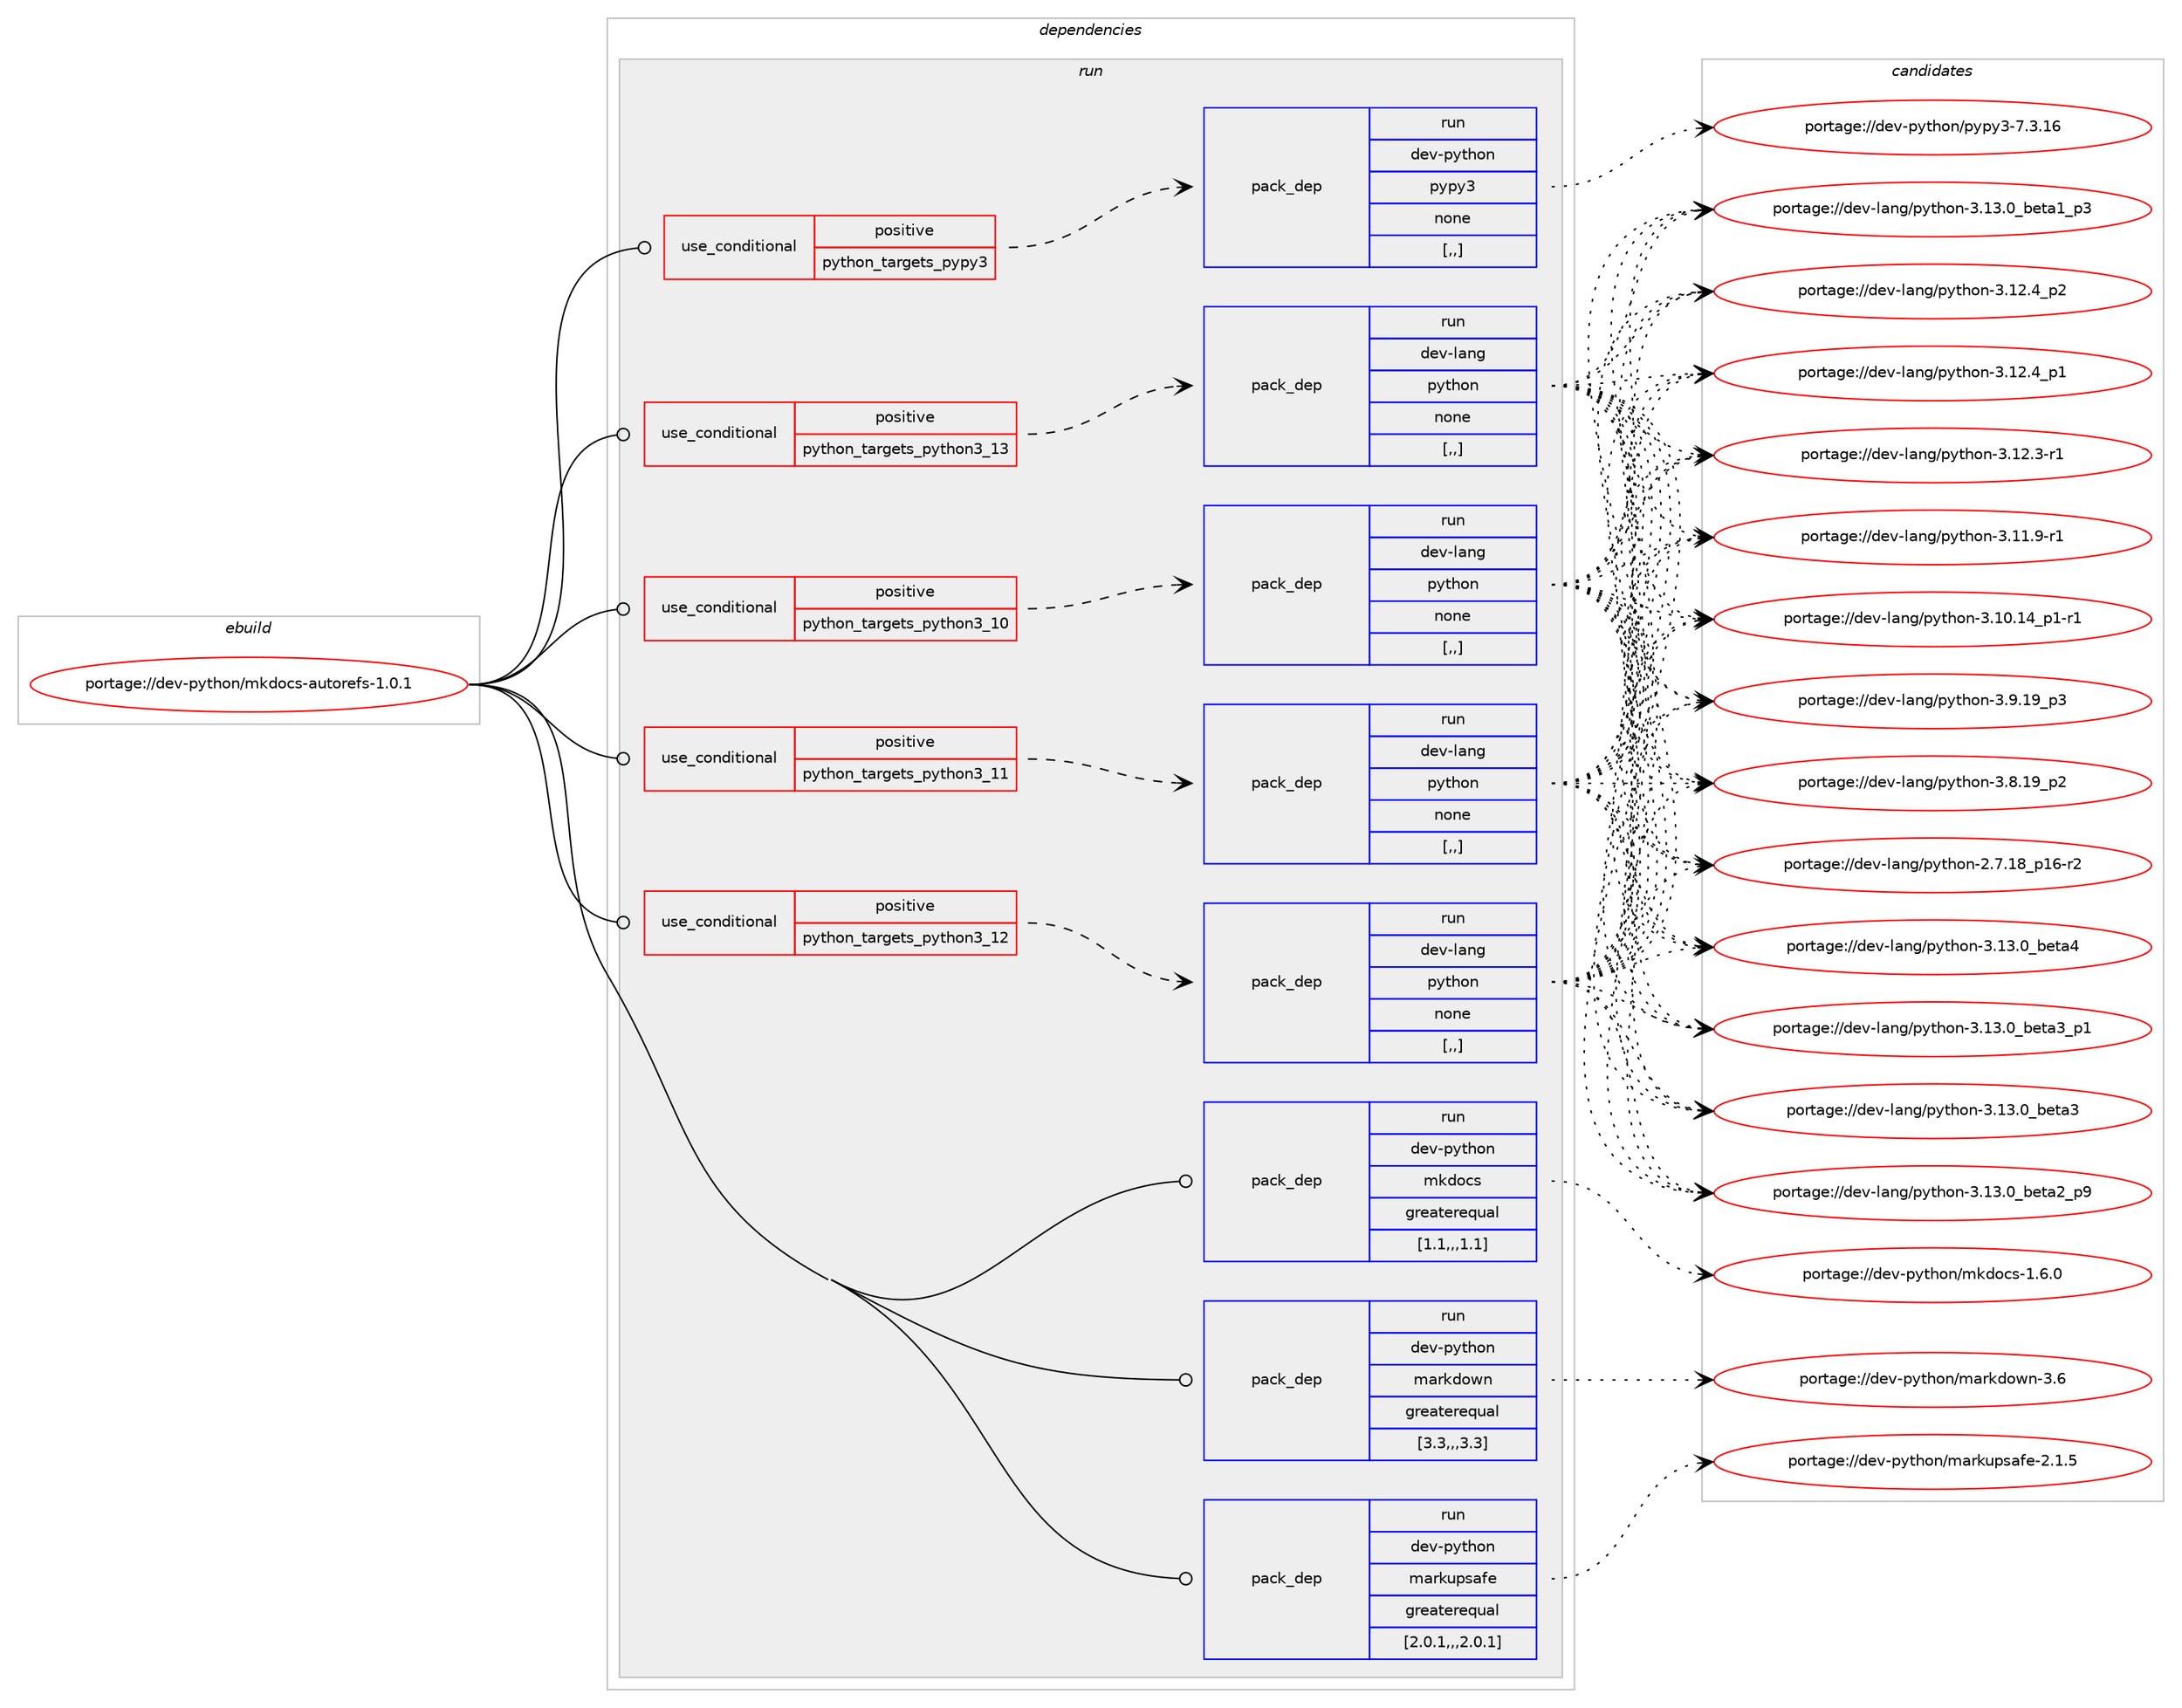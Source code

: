 digraph prolog {

# *************
# Graph options
# *************

newrank=true;
concentrate=true;
compound=true;
graph [rankdir=LR,fontname=Helvetica,fontsize=10,ranksep=1.5];#, ranksep=2.5, nodesep=0.2];
edge  [arrowhead=vee];
node  [fontname=Helvetica,fontsize=10];

# **********
# The ebuild
# **********

subgraph cluster_leftcol {
color=gray;
label=<<i>ebuild</i>>;
id [label="portage://dev-python/mkdocs-autorefs-1.0.1", color=red, width=4, href="../dev-python/mkdocs-autorefs-1.0.1.svg"];
}

# ****************
# The dependencies
# ****************

subgraph cluster_midcol {
color=gray;
label=<<i>dependencies</i>>;
subgraph cluster_compile {
fillcolor="#eeeeee";
style=filled;
label=<<i>compile</i>>;
}
subgraph cluster_compileandrun {
fillcolor="#eeeeee";
style=filled;
label=<<i>compile and run</i>>;
}
subgraph cluster_run {
fillcolor="#eeeeee";
style=filled;
label=<<i>run</i>>;
subgraph cond34929 {
dependency151616 [label=<<TABLE BORDER="0" CELLBORDER="1" CELLSPACING="0" CELLPADDING="4"><TR><TD ROWSPAN="3" CELLPADDING="10">use_conditional</TD></TR><TR><TD>positive</TD></TR><TR><TD>python_targets_pypy3</TD></TR></TABLE>>, shape=none, color=red];
subgraph pack115438 {
dependency151617 [label=<<TABLE BORDER="0" CELLBORDER="1" CELLSPACING="0" CELLPADDING="4" WIDTH="220"><TR><TD ROWSPAN="6" CELLPADDING="30">pack_dep</TD></TR><TR><TD WIDTH="110">run</TD></TR><TR><TD>dev-python</TD></TR><TR><TD>pypy3</TD></TR><TR><TD>none</TD></TR><TR><TD>[,,]</TD></TR></TABLE>>, shape=none, color=blue];
}
dependency151616:e -> dependency151617:w [weight=20,style="dashed",arrowhead="vee"];
}
id:e -> dependency151616:w [weight=20,style="solid",arrowhead="odot"];
subgraph cond34930 {
dependency151618 [label=<<TABLE BORDER="0" CELLBORDER="1" CELLSPACING="0" CELLPADDING="4"><TR><TD ROWSPAN="3" CELLPADDING="10">use_conditional</TD></TR><TR><TD>positive</TD></TR><TR><TD>python_targets_python3_10</TD></TR></TABLE>>, shape=none, color=red];
subgraph pack115439 {
dependency151619 [label=<<TABLE BORDER="0" CELLBORDER="1" CELLSPACING="0" CELLPADDING="4" WIDTH="220"><TR><TD ROWSPAN="6" CELLPADDING="30">pack_dep</TD></TR><TR><TD WIDTH="110">run</TD></TR><TR><TD>dev-lang</TD></TR><TR><TD>python</TD></TR><TR><TD>none</TD></TR><TR><TD>[,,]</TD></TR></TABLE>>, shape=none, color=blue];
}
dependency151618:e -> dependency151619:w [weight=20,style="dashed",arrowhead="vee"];
}
id:e -> dependency151618:w [weight=20,style="solid",arrowhead="odot"];
subgraph cond34931 {
dependency151620 [label=<<TABLE BORDER="0" CELLBORDER="1" CELLSPACING="0" CELLPADDING="4"><TR><TD ROWSPAN="3" CELLPADDING="10">use_conditional</TD></TR><TR><TD>positive</TD></TR><TR><TD>python_targets_python3_11</TD></TR></TABLE>>, shape=none, color=red];
subgraph pack115440 {
dependency151621 [label=<<TABLE BORDER="0" CELLBORDER="1" CELLSPACING="0" CELLPADDING="4" WIDTH="220"><TR><TD ROWSPAN="6" CELLPADDING="30">pack_dep</TD></TR><TR><TD WIDTH="110">run</TD></TR><TR><TD>dev-lang</TD></TR><TR><TD>python</TD></TR><TR><TD>none</TD></TR><TR><TD>[,,]</TD></TR></TABLE>>, shape=none, color=blue];
}
dependency151620:e -> dependency151621:w [weight=20,style="dashed",arrowhead="vee"];
}
id:e -> dependency151620:w [weight=20,style="solid",arrowhead="odot"];
subgraph cond34932 {
dependency151622 [label=<<TABLE BORDER="0" CELLBORDER="1" CELLSPACING="0" CELLPADDING="4"><TR><TD ROWSPAN="3" CELLPADDING="10">use_conditional</TD></TR><TR><TD>positive</TD></TR><TR><TD>python_targets_python3_12</TD></TR></TABLE>>, shape=none, color=red];
subgraph pack115441 {
dependency151623 [label=<<TABLE BORDER="0" CELLBORDER="1" CELLSPACING="0" CELLPADDING="4" WIDTH="220"><TR><TD ROWSPAN="6" CELLPADDING="30">pack_dep</TD></TR><TR><TD WIDTH="110">run</TD></TR><TR><TD>dev-lang</TD></TR><TR><TD>python</TD></TR><TR><TD>none</TD></TR><TR><TD>[,,]</TD></TR></TABLE>>, shape=none, color=blue];
}
dependency151622:e -> dependency151623:w [weight=20,style="dashed",arrowhead="vee"];
}
id:e -> dependency151622:w [weight=20,style="solid",arrowhead="odot"];
subgraph cond34933 {
dependency151624 [label=<<TABLE BORDER="0" CELLBORDER="1" CELLSPACING="0" CELLPADDING="4"><TR><TD ROWSPAN="3" CELLPADDING="10">use_conditional</TD></TR><TR><TD>positive</TD></TR><TR><TD>python_targets_python3_13</TD></TR></TABLE>>, shape=none, color=red];
subgraph pack115442 {
dependency151625 [label=<<TABLE BORDER="0" CELLBORDER="1" CELLSPACING="0" CELLPADDING="4" WIDTH="220"><TR><TD ROWSPAN="6" CELLPADDING="30">pack_dep</TD></TR><TR><TD WIDTH="110">run</TD></TR><TR><TD>dev-lang</TD></TR><TR><TD>python</TD></TR><TR><TD>none</TD></TR><TR><TD>[,,]</TD></TR></TABLE>>, shape=none, color=blue];
}
dependency151624:e -> dependency151625:w [weight=20,style="dashed",arrowhead="vee"];
}
id:e -> dependency151624:w [weight=20,style="solid",arrowhead="odot"];
subgraph pack115443 {
dependency151626 [label=<<TABLE BORDER="0" CELLBORDER="1" CELLSPACING="0" CELLPADDING="4" WIDTH="220"><TR><TD ROWSPAN="6" CELLPADDING="30">pack_dep</TD></TR><TR><TD WIDTH="110">run</TD></TR><TR><TD>dev-python</TD></TR><TR><TD>markdown</TD></TR><TR><TD>greaterequal</TD></TR><TR><TD>[3.3,,,3.3]</TD></TR></TABLE>>, shape=none, color=blue];
}
id:e -> dependency151626:w [weight=20,style="solid",arrowhead="odot"];
subgraph pack115444 {
dependency151627 [label=<<TABLE BORDER="0" CELLBORDER="1" CELLSPACING="0" CELLPADDING="4" WIDTH="220"><TR><TD ROWSPAN="6" CELLPADDING="30">pack_dep</TD></TR><TR><TD WIDTH="110">run</TD></TR><TR><TD>dev-python</TD></TR><TR><TD>markupsafe</TD></TR><TR><TD>greaterequal</TD></TR><TR><TD>[2.0.1,,,2.0.1]</TD></TR></TABLE>>, shape=none, color=blue];
}
id:e -> dependency151627:w [weight=20,style="solid",arrowhead="odot"];
subgraph pack115445 {
dependency151628 [label=<<TABLE BORDER="0" CELLBORDER="1" CELLSPACING="0" CELLPADDING="4" WIDTH="220"><TR><TD ROWSPAN="6" CELLPADDING="30">pack_dep</TD></TR><TR><TD WIDTH="110">run</TD></TR><TR><TD>dev-python</TD></TR><TR><TD>mkdocs</TD></TR><TR><TD>greaterequal</TD></TR><TR><TD>[1.1,,,1.1]</TD></TR></TABLE>>, shape=none, color=blue];
}
id:e -> dependency151628:w [weight=20,style="solid",arrowhead="odot"];
}
}

# **************
# The candidates
# **************

subgraph cluster_choices {
rank=same;
color=gray;
label=<<i>candidates</i>>;

subgraph choice115438 {
color=black;
nodesep=1;
choice10010111845112121116104111110471121211121215145554651464954 [label="portage://dev-python/pypy3-7.3.16", color=red, width=4,href="../dev-python/pypy3-7.3.16.svg"];
dependency151617:e -> choice10010111845112121116104111110471121211121215145554651464954:w [style=dotted,weight="100"];
}
subgraph choice115439 {
color=black;
nodesep=1;
choice1001011184510897110103471121211161041111104551464951464895981011169752 [label="portage://dev-lang/python-3.13.0_beta4", color=red, width=4,href="../dev-lang/python-3.13.0_beta4.svg"];
choice10010111845108971101034711212111610411111045514649514648959810111697519511249 [label="portage://dev-lang/python-3.13.0_beta3_p1", color=red, width=4,href="../dev-lang/python-3.13.0_beta3_p1.svg"];
choice1001011184510897110103471121211161041111104551464951464895981011169751 [label="portage://dev-lang/python-3.13.0_beta3", color=red, width=4,href="../dev-lang/python-3.13.0_beta3.svg"];
choice10010111845108971101034711212111610411111045514649514648959810111697509511257 [label="portage://dev-lang/python-3.13.0_beta2_p9", color=red, width=4,href="../dev-lang/python-3.13.0_beta2_p9.svg"];
choice10010111845108971101034711212111610411111045514649514648959810111697499511251 [label="portage://dev-lang/python-3.13.0_beta1_p3", color=red, width=4,href="../dev-lang/python-3.13.0_beta1_p3.svg"];
choice100101118451089711010347112121116104111110455146495046529511250 [label="portage://dev-lang/python-3.12.4_p2", color=red, width=4,href="../dev-lang/python-3.12.4_p2.svg"];
choice100101118451089711010347112121116104111110455146495046529511249 [label="portage://dev-lang/python-3.12.4_p1", color=red, width=4,href="../dev-lang/python-3.12.4_p1.svg"];
choice100101118451089711010347112121116104111110455146495046514511449 [label="portage://dev-lang/python-3.12.3-r1", color=red, width=4,href="../dev-lang/python-3.12.3-r1.svg"];
choice100101118451089711010347112121116104111110455146494946574511449 [label="portage://dev-lang/python-3.11.9-r1", color=red, width=4,href="../dev-lang/python-3.11.9-r1.svg"];
choice100101118451089711010347112121116104111110455146494846495295112494511449 [label="portage://dev-lang/python-3.10.14_p1-r1", color=red, width=4,href="../dev-lang/python-3.10.14_p1-r1.svg"];
choice100101118451089711010347112121116104111110455146574649579511251 [label="portage://dev-lang/python-3.9.19_p3", color=red, width=4,href="../dev-lang/python-3.9.19_p3.svg"];
choice100101118451089711010347112121116104111110455146564649579511250 [label="portage://dev-lang/python-3.8.19_p2", color=red, width=4,href="../dev-lang/python-3.8.19_p2.svg"];
choice100101118451089711010347112121116104111110455046554649569511249544511450 [label="portage://dev-lang/python-2.7.18_p16-r2", color=red, width=4,href="../dev-lang/python-2.7.18_p16-r2.svg"];
dependency151619:e -> choice1001011184510897110103471121211161041111104551464951464895981011169752:w [style=dotted,weight="100"];
dependency151619:e -> choice10010111845108971101034711212111610411111045514649514648959810111697519511249:w [style=dotted,weight="100"];
dependency151619:e -> choice1001011184510897110103471121211161041111104551464951464895981011169751:w [style=dotted,weight="100"];
dependency151619:e -> choice10010111845108971101034711212111610411111045514649514648959810111697509511257:w [style=dotted,weight="100"];
dependency151619:e -> choice10010111845108971101034711212111610411111045514649514648959810111697499511251:w [style=dotted,weight="100"];
dependency151619:e -> choice100101118451089711010347112121116104111110455146495046529511250:w [style=dotted,weight="100"];
dependency151619:e -> choice100101118451089711010347112121116104111110455146495046529511249:w [style=dotted,weight="100"];
dependency151619:e -> choice100101118451089711010347112121116104111110455146495046514511449:w [style=dotted,weight="100"];
dependency151619:e -> choice100101118451089711010347112121116104111110455146494946574511449:w [style=dotted,weight="100"];
dependency151619:e -> choice100101118451089711010347112121116104111110455146494846495295112494511449:w [style=dotted,weight="100"];
dependency151619:e -> choice100101118451089711010347112121116104111110455146574649579511251:w [style=dotted,weight="100"];
dependency151619:e -> choice100101118451089711010347112121116104111110455146564649579511250:w [style=dotted,weight="100"];
dependency151619:e -> choice100101118451089711010347112121116104111110455046554649569511249544511450:w [style=dotted,weight="100"];
}
subgraph choice115440 {
color=black;
nodesep=1;
choice1001011184510897110103471121211161041111104551464951464895981011169752 [label="portage://dev-lang/python-3.13.0_beta4", color=red, width=4,href="../dev-lang/python-3.13.0_beta4.svg"];
choice10010111845108971101034711212111610411111045514649514648959810111697519511249 [label="portage://dev-lang/python-3.13.0_beta3_p1", color=red, width=4,href="../dev-lang/python-3.13.0_beta3_p1.svg"];
choice1001011184510897110103471121211161041111104551464951464895981011169751 [label="portage://dev-lang/python-3.13.0_beta3", color=red, width=4,href="../dev-lang/python-3.13.0_beta3.svg"];
choice10010111845108971101034711212111610411111045514649514648959810111697509511257 [label="portage://dev-lang/python-3.13.0_beta2_p9", color=red, width=4,href="../dev-lang/python-3.13.0_beta2_p9.svg"];
choice10010111845108971101034711212111610411111045514649514648959810111697499511251 [label="portage://dev-lang/python-3.13.0_beta1_p3", color=red, width=4,href="../dev-lang/python-3.13.0_beta1_p3.svg"];
choice100101118451089711010347112121116104111110455146495046529511250 [label="portage://dev-lang/python-3.12.4_p2", color=red, width=4,href="../dev-lang/python-3.12.4_p2.svg"];
choice100101118451089711010347112121116104111110455146495046529511249 [label="portage://dev-lang/python-3.12.4_p1", color=red, width=4,href="../dev-lang/python-3.12.4_p1.svg"];
choice100101118451089711010347112121116104111110455146495046514511449 [label="portage://dev-lang/python-3.12.3-r1", color=red, width=4,href="../dev-lang/python-3.12.3-r1.svg"];
choice100101118451089711010347112121116104111110455146494946574511449 [label="portage://dev-lang/python-3.11.9-r1", color=red, width=4,href="../dev-lang/python-3.11.9-r1.svg"];
choice100101118451089711010347112121116104111110455146494846495295112494511449 [label="portage://dev-lang/python-3.10.14_p1-r1", color=red, width=4,href="../dev-lang/python-3.10.14_p1-r1.svg"];
choice100101118451089711010347112121116104111110455146574649579511251 [label="portage://dev-lang/python-3.9.19_p3", color=red, width=4,href="../dev-lang/python-3.9.19_p3.svg"];
choice100101118451089711010347112121116104111110455146564649579511250 [label="portage://dev-lang/python-3.8.19_p2", color=red, width=4,href="../dev-lang/python-3.8.19_p2.svg"];
choice100101118451089711010347112121116104111110455046554649569511249544511450 [label="portage://dev-lang/python-2.7.18_p16-r2", color=red, width=4,href="../dev-lang/python-2.7.18_p16-r2.svg"];
dependency151621:e -> choice1001011184510897110103471121211161041111104551464951464895981011169752:w [style=dotted,weight="100"];
dependency151621:e -> choice10010111845108971101034711212111610411111045514649514648959810111697519511249:w [style=dotted,weight="100"];
dependency151621:e -> choice1001011184510897110103471121211161041111104551464951464895981011169751:w [style=dotted,weight="100"];
dependency151621:e -> choice10010111845108971101034711212111610411111045514649514648959810111697509511257:w [style=dotted,weight="100"];
dependency151621:e -> choice10010111845108971101034711212111610411111045514649514648959810111697499511251:w [style=dotted,weight="100"];
dependency151621:e -> choice100101118451089711010347112121116104111110455146495046529511250:w [style=dotted,weight="100"];
dependency151621:e -> choice100101118451089711010347112121116104111110455146495046529511249:w [style=dotted,weight="100"];
dependency151621:e -> choice100101118451089711010347112121116104111110455146495046514511449:w [style=dotted,weight="100"];
dependency151621:e -> choice100101118451089711010347112121116104111110455146494946574511449:w [style=dotted,weight="100"];
dependency151621:e -> choice100101118451089711010347112121116104111110455146494846495295112494511449:w [style=dotted,weight="100"];
dependency151621:e -> choice100101118451089711010347112121116104111110455146574649579511251:w [style=dotted,weight="100"];
dependency151621:e -> choice100101118451089711010347112121116104111110455146564649579511250:w [style=dotted,weight="100"];
dependency151621:e -> choice100101118451089711010347112121116104111110455046554649569511249544511450:w [style=dotted,weight="100"];
}
subgraph choice115441 {
color=black;
nodesep=1;
choice1001011184510897110103471121211161041111104551464951464895981011169752 [label="portage://dev-lang/python-3.13.0_beta4", color=red, width=4,href="../dev-lang/python-3.13.0_beta4.svg"];
choice10010111845108971101034711212111610411111045514649514648959810111697519511249 [label="portage://dev-lang/python-3.13.0_beta3_p1", color=red, width=4,href="../dev-lang/python-3.13.0_beta3_p1.svg"];
choice1001011184510897110103471121211161041111104551464951464895981011169751 [label="portage://dev-lang/python-3.13.0_beta3", color=red, width=4,href="../dev-lang/python-3.13.0_beta3.svg"];
choice10010111845108971101034711212111610411111045514649514648959810111697509511257 [label="portage://dev-lang/python-3.13.0_beta2_p9", color=red, width=4,href="../dev-lang/python-3.13.0_beta2_p9.svg"];
choice10010111845108971101034711212111610411111045514649514648959810111697499511251 [label="portage://dev-lang/python-3.13.0_beta1_p3", color=red, width=4,href="../dev-lang/python-3.13.0_beta1_p3.svg"];
choice100101118451089711010347112121116104111110455146495046529511250 [label="portage://dev-lang/python-3.12.4_p2", color=red, width=4,href="../dev-lang/python-3.12.4_p2.svg"];
choice100101118451089711010347112121116104111110455146495046529511249 [label="portage://dev-lang/python-3.12.4_p1", color=red, width=4,href="../dev-lang/python-3.12.4_p1.svg"];
choice100101118451089711010347112121116104111110455146495046514511449 [label="portage://dev-lang/python-3.12.3-r1", color=red, width=4,href="../dev-lang/python-3.12.3-r1.svg"];
choice100101118451089711010347112121116104111110455146494946574511449 [label="portage://dev-lang/python-3.11.9-r1", color=red, width=4,href="../dev-lang/python-3.11.9-r1.svg"];
choice100101118451089711010347112121116104111110455146494846495295112494511449 [label="portage://dev-lang/python-3.10.14_p1-r1", color=red, width=4,href="../dev-lang/python-3.10.14_p1-r1.svg"];
choice100101118451089711010347112121116104111110455146574649579511251 [label="portage://dev-lang/python-3.9.19_p3", color=red, width=4,href="../dev-lang/python-3.9.19_p3.svg"];
choice100101118451089711010347112121116104111110455146564649579511250 [label="portage://dev-lang/python-3.8.19_p2", color=red, width=4,href="../dev-lang/python-3.8.19_p2.svg"];
choice100101118451089711010347112121116104111110455046554649569511249544511450 [label="portage://dev-lang/python-2.7.18_p16-r2", color=red, width=4,href="../dev-lang/python-2.7.18_p16-r2.svg"];
dependency151623:e -> choice1001011184510897110103471121211161041111104551464951464895981011169752:w [style=dotted,weight="100"];
dependency151623:e -> choice10010111845108971101034711212111610411111045514649514648959810111697519511249:w [style=dotted,weight="100"];
dependency151623:e -> choice1001011184510897110103471121211161041111104551464951464895981011169751:w [style=dotted,weight="100"];
dependency151623:e -> choice10010111845108971101034711212111610411111045514649514648959810111697509511257:w [style=dotted,weight="100"];
dependency151623:e -> choice10010111845108971101034711212111610411111045514649514648959810111697499511251:w [style=dotted,weight="100"];
dependency151623:e -> choice100101118451089711010347112121116104111110455146495046529511250:w [style=dotted,weight="100"];
dependency151623:e -> choice100101118451089711010347112121116104111110455146495046529511249:w [style=dotted,weight="100"];
dependency151623:e -> choice100101118451089711010347112121116104111110455146495046514511449:w [style=dotted,weight="100"];
dependency151623:e -> choice100101118451089711010347112121116104111110455146494946574511449:w [style=dotted,weight="100"];
dependency151623:e -> choice100101118451089711010347112121116104111110455146494846495295112494511449:w [style=dotted,weight="100"];
dependency151623:e -> choice100101118451089711010347112121116104111110455146574649579511251:w [style=dotted,weight="100"];
dependency151623:e -> choice100101118451089711010347112121116104111110455146564649579511250:w [style=dotted,weight="100"];
dependency151623:e -> choice100101118451089711010347112121116104111110455046554649569511249544511450:w [style=dotted,weight="100"];
}
subgraph choice115442 {
color=black;
nodesep=1;
choice1001011184510897110103471121211161041111104551464951464895981011169752 [label="portage://dev-lang/python-3.13.0_beta4", color=red, width=4,href="../dev-lang/python-3.13.0_beta4.svg"];
choice10010111845108971101034711212111610411111045514649514648959810111697519511249 [label="portage://dev-lang/python-3.13.0_beta3_p1", color=red, width=4,href="../dev-lang/python-3.13.0_beta3_p1.svg"];
choice1001011184510897110103471121211161041111104551464951464895981011169751 [label="portage://dev-lang/python-3.13.0_beta3", color=red, width=4,href="../dev-lang/python-3.13.0_beta3.svg"];
choice10010111845108971101034711212111610411111045514649514648959810111697509511257 [label="portage://dev-lang/python-3.13.0_beta2_p9", color=red, width=4,href="../dev-lang/python-3.13.0_beta2_p9.svg"];
choice10010111845108971101034711212111610411111045514649514648959810111697499511251 [label="portage://dev-lang/python-3.13.0_beta1_p3", color=red, width=4,href="../dev-lang/python-3.13.0_beta1_p3.svg"];
choice100101118451089711010347112121116104111110455146495046529511250 [label="portage://dev-lang/python-3.12.4_p2", color=red, width=4,href="../dev-lang/python-3.12.4_p2.svg"];
choice100101118451089711010347112121116104111110455146495046529511249 [label="portage://dev-lang/python-3.12.4_p1", color=red, width=4,href="../dev-lang/python-3.12.4_p1.svg"];
choice100101118451089711010347112121116104111110455146495046514511449 [label="portage://dev-lang/python-3.12.3-r1", color=red, width=4,href="../dev-lang/python-3.12.3-r1.svg"];
choice100101118451089711010347112121116104111110455146494946574511449 [label="portage://dev-lang/python-3.11.9-r1", color=red, width=4,href="../dev-lang/python-3.11.9-r1.svg"];
choice100101118451089711010347112121116104111110455146494846495295112494511449 [label="portage://dev-lang/python-3.10.14_p1-r1", color=red, width=4,href="../dev-lang/python-3.10.14_p1-r1.svg"];
choice100101118451089711010347112121116104111110455146574649579511251 [label="portage://dev-lang/python-3.9.19_p3", color=red, width=4,href="../dev-lang/python-3.9.19_p3.svg"];
choice100101118451089711010347112121116104111110455146564649579511250 [label="portage://dev-lang/python-3.8.19_p2", color=red, width=4,href="../dev-lang/python-3.8.19_p2.svg"];
choice100101118451089711010347112121116104111110455046554649569511249544511450 [label="portage://dev-lang/python-2.7.18_p16-r2", color=red, width=4,href="../dev-lang/python-2.7.18_p16-r2.svg"];
dependency151625:e -> choice1001011184510897110103471121211161041111104551464951464895981011169752:w [style=dotted,weight="100"];
dependency151625:e -> choice10010111845108971101034711212111610411111045514649514648959810111697519511249:w [style=dotted,weight="100"];
dependency151625:e -> choice1001011184510897110103471121211161041111104551464951464895981011169751:w [style=dotted,weight="100"];
dependency151625:e -> choice10010111845108971101034711212111610411111045514649514648959810111697509511257:w [style=dotted,weight="100"];
dependency151625:e -> choice10010111845108971101034711212111610411111045514649514648959810111697499511251:w [style=dotted,weight="100"];
dependency151625:e -> choice100101118451089711010347112121116104111110455146495046529511250:w [style=dotted,weight="100"];
dependency151625:e -> choice100101118451089711010347112121116104111110455146495046529511249:w [style=dotted,weight="100"];
dependency151625:e -> choice100101118451089711010347112121116104111110455146495046514511449:w [style=dotted,weight="100"];
dependency151625:e -> choice100101118451089711010347112121116104111110455146494946574511449:w [style=dotted,weight="100"];
dependency151625:e -> choice100101118451089711010347112121116104111110455146494846495295112494511449:w [style=dotted,weight="100"];
dependency151625:e -> choice100101118451089711010347112121116104111110455146574649579511251:w [style=dotted,weight="100"];
dependency151625:e -> choice100101118451089711010347112121116104111110455146564649579511250:w [style=dotted,weight="100"];
dependency151625:e -> choice100101118451089711010347112121116104111110455046554649569511249544511450:w [style=dotted,weight="100"];
}
subgraph choice115443 {
color=black;
nodesep=1;
choice10010111845112121116104111110471099711410710011111911045514654 [label="portage://dev-python/markdown-3.6", color=red, width=4,href="../dev-python/markdown-3.6.svg"];
dependency151626:e -> choice10010111845112121116104111110471099711410710011111911045514654:w [style=dotted,weight="100"];
}
subgraph choice115444 {
color=black;
nodesep=1;
choice10010111845112121116104111110471099711410711711211597102101455046494653 [label="portage://dev-python/markupsafe-2.1.5", color=red, width=4,href="../dev-python/markupsafe-2.1.5.svg"];
dependency151627:e -> choice10010111845112121116104111110471099711410711711211597102101455046494653:w [style=dotted,weight="100"];
}
subgraph choice115445 {
color=black;
nodesep=1;
choice100101118451121211161041111104710910710011199115454946544648 [label="portage://dev-python/mkdocs-1.6.0", color=red, width=4,href="../dev-python/mkdocs-1.6.0.svg"];
dependency151628:e -> choice100101118451121211161041111104710910710011199115454946544648:w [style=dotted,weight="100"];
}
}

}
